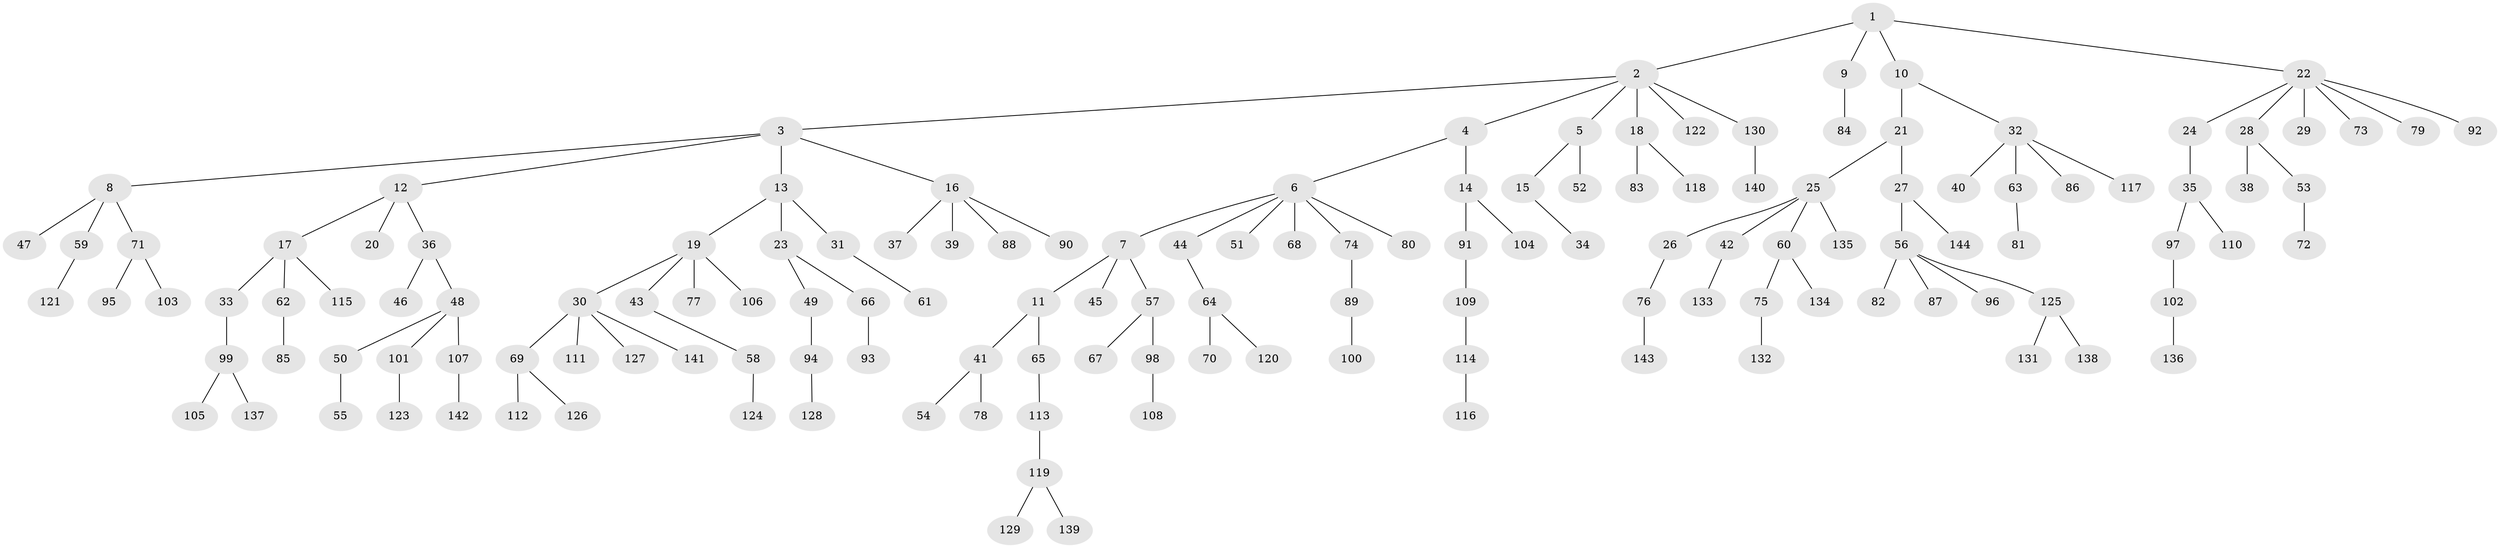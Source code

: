 // coarse degree distribution, {1: 0.63, 2: 0.27, 4: 0.05, 3: 0.04, 49: 0.01}
// Generated by graph-tools (version 1.1) at 2025/56/03/04/25 21:56:52]
// undirected, 144 vertices, 143 edges
graph export_dot {
graph [start="1"]
  node [color=gray90,style=filled];
  1;
  2;
  3;
  4;
  5;
  6;
  7;
  8;
  9;
  10;
  11;
  12;
  13;
  14;
  15;
  16;
  17;
  18;
  19;
  20;
  21;
  22;
  23;
  24;
  25;
  26;
  27;
  28;
  29;
  30;
  31;
  32;
  33;
  34;
  35;
  36;
  37;
  38;
  39;
  40;
  41;
  42;
  43;
  44;
  45;
  46;
  47;
  48;
  49;
  50;
  51;
  52;
  53;
  54;
  55;
  56;
  57;
  58;
  59;
  60;
  61;
  62;
  63;
  64;
  65;
  66;
  67;
  68;
  69;
  70;
  71;
  72;
  73;
  74;
  75;
  76;
  77;
  78;
  79;
  80;
  81;
  82;
  83;
  84;
  85;
  86;
  87;
  88;
  89;
  90;
  91;
  92;
  93;
  94;
  95;
  96;
  97;
  98;
  99;
  100;
  101;
  102;
  103;
  104;
  105;
  106;
  107;
  108;
  109;
  110;
  111;
  112;
  113;
  114;
  115;
  116;
  117;
  118;
  119;
  120;
  121;
  122;
  123;
  124;
  125;
  126;
  127;
  128;
  129;
  130;
  131;
  132;
  133;
  134;
  135;
  136;
  137;
  138;
  139;
  140;
  141;
  142;
  143;
  144;
  1 -- 2;
  1 -- 9;
  1 -- 10;
  1 -- 22;
  2 -- 3;
  2 -- 4;
  2 -- 5;
  2 -- 18;
  2 -- 122;
  2 -- 130;
  3 -- 8;
  3 -- 12;
  3 -- 13;
  3 -- 16;
  4 -- 6;
  4 -- 14;
  5 -- 15;
  5 -- 52;
  6 -- 7;
  6 -- 44;
  6 -- 51;
  6 -- 68;
  6 -- 74;
  6 -- 80;
  7 -- 11;
  7 -- 45;
  7 -- 57;
  8 -- 47;
  8 -- 59;
  8 -- 71;
  9 -- 84;
  10 -- 21;
  10 -- 32;
  11 -- 41;
  11 -- 65;
  12 -- 17;
  12 -- 20;
  12 -- 36;
  13 -- 19;
  13 -- 23;
  13 -- 31;
  14 -- 91;
  14 -- 104;
  15 -- 34;
  16 -- 37;
  16 -- 39;
  16 -- 88;
  16 -- 90;
  17 -- 33;
  17 -- 62;
  17 -- 115;
  18 -- 83;
  18 -- 118;
  19 -- 30;
  19 -- 43;
  19 -- 77;
  19 -- 106;
  21 -- 25;
  21 -- 27;
  22 -- 24;
  22 -- 28;
  22 -- 29;
  22 -- 73;
  22 -- 79;
  22 -- 92;
  23 -- 49;
  23 -- 66;
  24 -- 35;
  25 -- 26;
  25 -- 42;
  25 -- 60;
  25 -- 135;
  26 -- 76;
  27 -- 56;
  27 -- 144;
  28 -- 38;
  28 -- 53;
  30 -- 69;
  30 -- 111;
  30 -- 127;
  30 -- 141;
  31 -- 61;
  32 -- 40;
  32 -- 63;
  32 -- 86;
  32 -- 117;
  33 -- 99;
  35 -- 97;
  35 -- 110;
  36 -- 46;
  36 -- 48;
  41 -- 54;
  41 -- 78;
  42 -- 133;
  43 -- 58;
  44 -- 64;
  48 -- 50;
  48 -- 101;
  48 -- 107;
  49 -- 94;
  50 -- 55;
  53 -- 72;
  56 -- 82;
  56 -- 87;
  56 -- 96;
  56 -- 125;
  57 -- 67;
  57 -- 98;
  58 -- 124;
  59 -- 121;
  60 -- 75;
  60 -- 134;
  62 -- 85;
  63 -- 81;
  64 -- 70;
  64 -- 120;
  65 -- 113;
  66 -- 93;
  69 -- 112;
  69 -- 126;
  71 -- 95;
  71 -- 103;
  74 -- 89;
  75 -- 132;
  76 -- 143;
  89 -- 100;
  91 -- 109;
  94 -- 128;
  97 -- 102;
  98 -- 108;
  99 -- 105;
  99 -- 137;
  101 -- 123;
  102 -- 136;
  107 -- 142;
  109 -- 114;
  113 -- 119;
  114 -- 116;
  119 -- 129;
  119 -- 139;
  125 -- 131;
  125 -- 138;
  130 -- 140;
}

